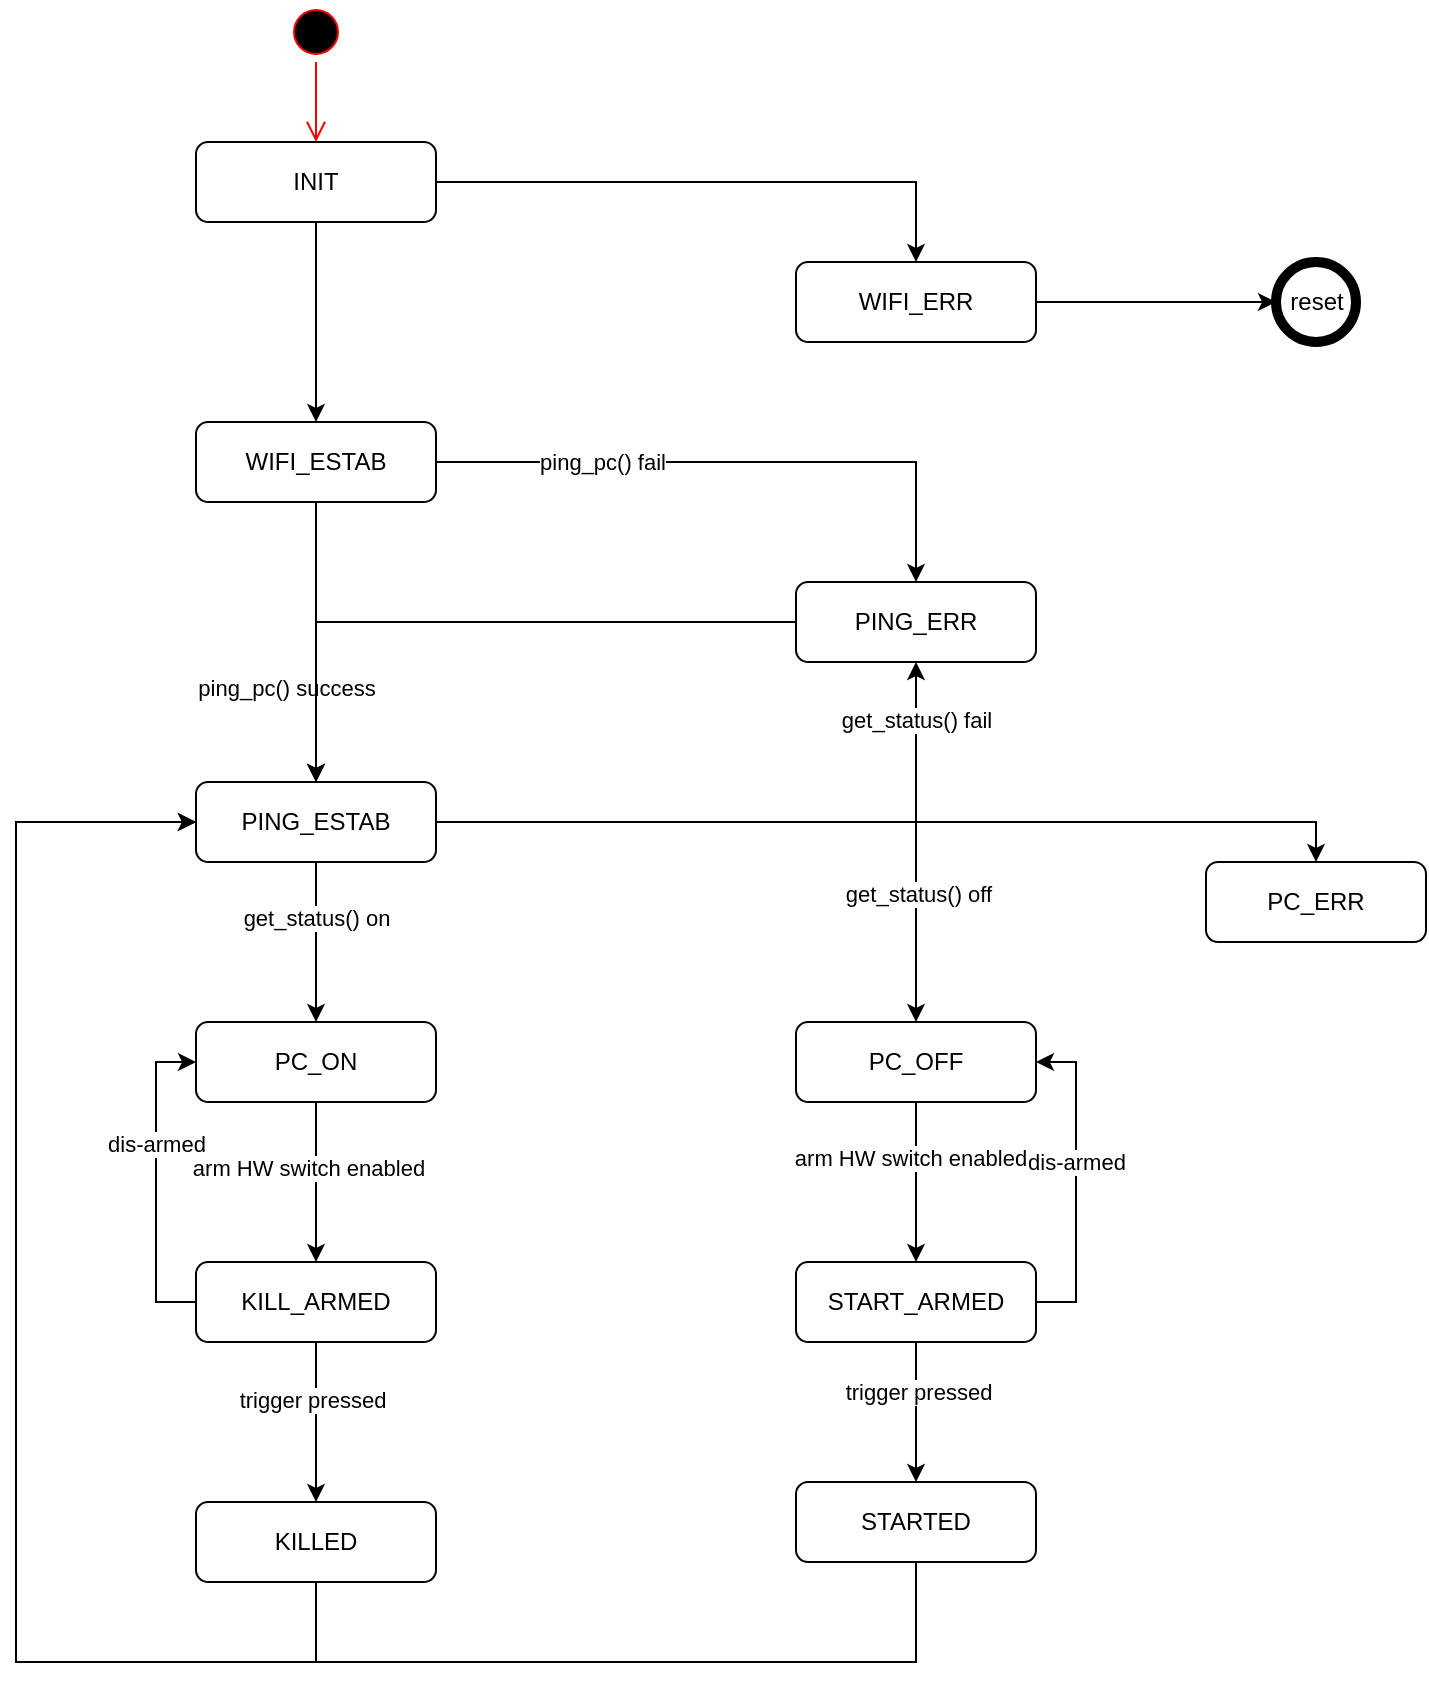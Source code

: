 <mxfile version="14.1.8" type="device"><diagram id="C5RBs43oDa-KdzZeNtuy" name="Page-1"><mxGraphModel dx="1185" dy="685" grid="1" gridSize="10" guides="1" tooltips="1" connect="1" arrows="1" fold="1" page="1" pageScale="1" pageWidth="827" pageHeight="1169" math="0" shadow="0"><root><mxCell id="WIyWlLk6GJQsqaUBKTNV-0"/><mxCell id="WIyWlLk6GJQsqaUBKTNV-1" parent="WIyWlLk6GJQsqaUBKTNV-0"/><mxCell id="BK0bzSk7cmZ82ae7kiCn-3" style="edgeStyle=orthogonalEdgeStyle;rounded=0;orthogonalLoop=1;jettySize=auto;html=1;entryX=0.5;entryY=0;entryDx=0;entryDy=0;" edge="1" parent="WIyWlLk6GJQsqaUBKTNV-1" source="WIyWlLk6GJQsqaUBKTNV-3" target="WIyWlLk6GJQsqaUBKTNV-11"><mxGeometry relative="1" as="geometry"/></mxCell><mxCell id="BK0bzSk7cmZ82ae7kiCn-4" style="edgeStyle=orthogonalEdgeStyle;rounded=0;orthogonalLoop=1;jettySize=auto;html=1;" edge="1" parent="WIyWlLk6GJQsqaUBKTNV-1" source="WIyWlLk6GJQsqaUBKTNV-3" target="BK0bzSk7cmZ82ae7kiCn-2"><mxGeometry relative="1" as="geometry"/></mxCell><mxCell id="WIyWlLk6GJQsqaUBKTNV-3" value="INIT" style="rounded=1;whiteSpace=wrap;html=1;fontSize=12;glass=0;strokeWidth=1;shadow=0;" parent="WIyWlLk6GJQsqaUBKTNV-1" vertex="1"><mxGeometry x="160" y="80" width="120" height="40" as="geometry"/></mxCell><mxCell id="BK0bzSk7cmZ82ae7kiCn-5" style="edgeStyle=orthogonalEdgeStyle;rounded=0;orthogonalLoop=1;jettySize=auto;html=1;entryX=0.5;entryY=0;entryDx=0;entryDy=0;" edge="1" parent="WIyWlLk6GJQsqaUBKTNV-1" source="WIyWlLk6GJQsqaUBKTNV-11" target="BK0bzSk7cmZ82ae7kiCn-0"><mxGeometry relative="1" as="geometry"/></mxCell><mxCell id="BK0bzSk7cmZ82ae7kiCn-11" value="ping_pc() success" style="edgeLabel;html=1;align=center;verticalAlign=middle;resizable=0;points=[];" vertex="1" connectable="0" parent="BK0bzSk7cmZ82ae7kiCn-5"><mxGeometry x="-0.167" y="-2" relative="1" as="geometry"><mxPoint x="-13" y="34.48" as="offset"/></mxGeometry></mxCell><mxCell id="BK0bzSk7cmZ82ae7kiCn-6" style="edgeStyle=orthogonalEdgeStyle;rounded=0;orthogonalLoop=1;jettySize=auto;html=1;" edge="1" parent="WIyWlLk6GJQsqaUBKTNV-1" source="WIyWlLk6GJQsqaUBKTNV-11" target="BK0bzSk7cmZ82ae7kiCn-1"><mxGeometry relative="1" as="geometry"/></mxCell><mxCell id="BK0bzSk7cmZ82ae7kiCn-13" value="ping_pc() fail" style="edgeLabel;html=1;align=center;verticalAlign=middle;resizable=0;points=[];" vertex="1" connectable="0" parent="BK0bzSk7cmZ82ae7kiCn-6"><mxGeometry x="-0.45" y="-3" relative="1" as="geometry"><mxPoint y="-2.97" as="offset"/></mxGeometry></mxCell><mxCell id="WIyWlLk6GJQsqaUBKTNV-11" value="WIFI_ESTAB" style="rounded=1;whiteSpace=wrap;html=1;fontSize=12;glass=0;strokeWidth=1;shadow=0;" parent="WIyWlLk6GJQsqaUBKTNV-1" vertex="1"><mxGeometry x="160" y="220" width="120" height="40" as="geometry"/></mxCell><mxCell id="BK0bzSk7cmZ82ae7kiCn-17" style="edgeStyle=orthogonalEdgeStyle;rounded=0;orthogonalLoop=1;jettySize=auto;html=1;entryX=0.5;entryY=0;entryDx=0;entryDy=0;" edge="1" parent="WIyWlLk6GJQsqaUBKTNV-1" source="BK0bzSk7cmZ82ae7kiCn-0" target="BK0bzSk7cmZ82ae7kiCn-15"><mxGeometry relative="1" as="geometry"/></mxCell><mxCell id="BK0bzSk7cmZ82ae7kiCn-23" value="get_status() on" style="edgeLabel;html=1;align=center;verticalAlign=middle;resizable=0;points=[];" vertex="1" connectable="0" parent="BK0bzSk7cmZ82ae7kiCn-17"><mxGeometry x="-0.313" relative="1" as="geometry"><mxPoint as="offset"/></mxGeometry></mxCell><mxCell id="BK0bzSk7cmZ82ae7kiCn-19" style="edgeStyle=orthogonalEdgeStyle;rounded=0;orthogonalLoop=1;jettySize=auto;html=1;" edge="1" parent="WIyWlLk6GJQsqaUBKTNV-1" source="BK0bzSk7cmZ82ae7kiCn-0" target="BK0bzSk7cmZ82ae7kiCn-16"><mxGeometry relative="1" as="geometry"/></mxCell><mxCell id="BK0bzSk7cmZ82ae7kiCn-22" value="get_status() off" style="edgeLabel;html=1;align=center;verticalAlign=middle;resizable=0;points=[];" vertex="1" connectable="0" parent="BK0bzSk7cmZ82ae7kiCn-19"><mxGeometry x="0.622" y="1" relative="1" as="geometry"><mxPoint as="offset"/></mxGeometry></mxCell><mxCell id="BK0bzSk7cmZ82ae7kiCn-20" style="edgeStyle=orthogonalEdgeStyle;rounded=0;orthogonalLoop=1;jettySize=auto;html=1;entryX=0.5;entryY=1;entryDx=0;entryDy=0;" edge="1" parent="WIyWlLk6GJQsqaUBKTNV-1" source="BK0bzSk7cmZ82ae7kiCn-0" target="BK0bzSk7cmZ82ae7kiCn-1"><mxGeometry relative="1" as="geometry"/></mxCell><mxCell id="BK0bzSk7cmZ82ae7kiCn-21" value="get_status() fail" style="edgeLabel;html=1;align=center;verticalAlign=middle;resizable=0;points=[];" vertex="1" connectable="0" parent="BK0bzSk7cmZ82ae7kiCn-20"><mxGeometry x="0.82" relative="1" as="geometry"><mxPoint as="offset"/></mxGeometry></mxCell><mxCell id="BK0bzSk7cmZ82ae7kiCn-26" style="edgeStyle=orthogonalEdgeStyle;rounded=0;orthogonalLoop=1;jettySize=auto;html=1;entryX=0.5;entryY=0;entryDx=0;entryDy=0;" edge="1" parent="WIyWlLk6GJQsqaUBKTNV-1" source="BK0bzSk7cmZ82ae7kiCn-0" target="BK0bzSk7cmZ82ae7kiCn-25"><mxGeometry relative="1" as="geometry"/></mxCell><mxCell id="BK0bzSk7cmZ82ae7kiCn-0" value="PING_ESTAB" style="rounded=1;whiteSpace=wrap;html=1;fontSize=12;glass=0;strokeWidth=1;shadow=0;" vertex="1" parent="WIyWlLk6GJQsqaUBKTNV-1"><mxGeometry x="160" y="400" width="120" height="40" as="geometry"/></mxCell><mxCell id="BK0bzSk7cmZ82ae7kiCn-18" style="edgeStyle=orthogonalEdgeStyle;rounded=0;orthogonalLoop=1;jettySize=auto;html=1;entryX=0.5;entryY=0;entryDx=0;entryDy=0;" edge="1" parent="WIyWlLk6GJQsqaUBKTNV-1" source="BK0bzSk7cmZ82ae7kiCn-1" target="BK0bzSk7cmZ82ae7kiCn-0"><mxGeometry relative="1" as="geometry"/></mxCell><mxCell id="BK0bzSk7cmZ82ae7kiCn-1" value="PING_ERR" style="rounded=1;whiteSpace=wrap;html=1;fontSize=12;glass=0;strokeWidth=1;shadow=0;" vertex="1" parent="WIyWlLk6GJQsqaUBKTNV-1"><mxGeometry x="460" y="300" width="120" height="40" as="geometry"/></mxCell><mxCell id="BK0bzSk7cmZ82ae7kiCn-10" style="edgeStyle=orthogonalEdgeStyle;rounded=0;orthogonalLoop=1;jettySize=auto;html=1;entryX=0;entryY=0.5;entryDx=0;entryDy=0;" edge="1" parent="WIyWlLk6GJQsqaUBKTNV-1" source="BK0bzSk7cmZ82ae7kiCn-2" target="BK0bzSk7cmZ82ae7kiCn-9"><mxGeometry relative="1" as="geometry"/></mxCell><mxCell id="BK0bzSk7cmZ82ae7kiCn-2" value="WIFI_ERR" style="rounded=1;whiteSpace=wrap;html=1;fontSize=12;glass=0;strokeWidth=1;shadow=0;" vertex="1" parent="WIyWlLk6GJQsqaUBKTNV-1"><mxGeometry x="460" y="140" width="120" height="40" as="geometry"/></mxCell><mxCell id="BK0bzSk7cmZ82ae7kiCn-7" value="" style="ellipse;html=1;shape=startState;fillColor=#000000;strokeColor=#ff0000;" vertex="1" parent="WIyWlLk6GJQsqaUBKTNV-1"><mxGeometry x="205" y="10" width="30" height="30" as="geometry"/></mxCell><mxCell id="BK0bzSk7cmZ82ae7kiCn-8" value="" style="edgeStyle=orthogonalEdgeStyle;html=1;verticalAlign=bottom;endArrow=open;endSize=8;strokeColor=#ff0000;" edge="1" source="BK0bzSk7cmZ82ae7kiCn-7" parent="WIyWlLk6GJQsqaUBKTNV-1"><mxGeometry relative="1" as="geometry"><mxPoint x="220" y="80" as="targetPoint"/></mxGeometry></mxCell><mxCell id="BK0bzSk7cmZ82ae7kiCn-9" value="reset" style="shape=ellipse;html=1;dashed=0;whitespace=wrap;aspect=fixed;strokeWidth=5;perimeter=ellipsePerimeter;" vertex="1" parent="WIyWlLk6GJQsqaUBKTNV-1"><mxGeometry x="700" y="140" width="40" height="40" as="geometry"/></mxCell><mxCell id="BK0bzSk7cmZ82ae7kiCn-31" style="edgeStyle=orthogonalEdgeStyle;rounded=0;orthogonalLoop=1;jettySize=auto;html=1;entryX=0.5;entryY=0;entryDx=0;entryDy=0;" edge="1" parent="WIyWlLk6GJQsqaUBKTNV-1" source="BK0bzSk7cmZ82ae7kiCn-15" target="BK0bzSk7cmZ82ae7kiCn-28"><mxGeometry relative="1" as="geometry"/></mxCell><mxCell id="BK0bzSk7cmZ82ae7kiCn-32" value="arm HW switch enabled" style="edgeLabel;html=1;align=center;verticalAlign=middle;resizable=0;points=[];" vertex="1" connectable="0" parent="BK0bzSk7cmZ82ae7kiCn-31"><mxGeometry x="-0.192" y="-4" relative="1" as="geometry"><mxPoint as="offset"/></mxGeometry></mxCell><mxCell id="BK0bzSk7cmZ82ae7kiCn-15" value="PC_ON" style="rounded=1;whiteSpace=wrap;html=1;fontSize=12;glass=0;strokeWidth=1;shadow=0;" vertex="1" parent="WIyWlLk6GJQsqaUBKTNV-1"><mxGeometry x="160" y="520" width="120" height="40" as="geometry"/></mxCell><mxCell id="BK0bzSk7cmZ82ae7kiCn-30" style="edgeStyle=orthogonalEdgeStyle;rounded=0;orthogonalLoop=1;jettySize=auto;html=1;entryX=0.5;entryY=0;entryDx=0;entryDy=0;" edge="1" parent="WIyWlLk6GJQsqaUBKTNV-1" source="BK0bzSk7cmZ82ae7kiCn-16" target="BK0bzSk7cmZ82ae7kiCn-29"><mxGeometry relative="1" as="geometry"/></mxCell><mxCell id="BK0bzSk7cmZ82ae7kiCn-33" value="arm HW switch enabled" style="edgeLabel;html=1;align=center;verticalAlign=middle;resizable=0;points=[];" vertex="1" connectable="0" parent="BK0bzSk7cmZ82ae7kiCn-30"><mxGeometry x="-0.296" y="-3" relative="1" as="geometry"><mxPoint as="offset"/></mxGeometry></mxCell><mxCell id="BK0bzSk7cmZ82ae7kiCn-16" value="PC_OFF" style="rounded=1;whiteSpace=wrap;html=1;fontSize=12;glass=0;strokeWidth=1;shadow=0;" vertex="1" parent="WIyWlLk6GJQsqaUBKTNV-1"><mxGeometry x="460" y="520" width="120" height="40" as="geometry"/></mxCell><mxCell id="BK0bzSk7cmZ82ae7kiCn-25" value="PC_ERR" style="rounded=1;whiteSpace=wrap;html=1;" vertex="1" parent="WIyWlLk6GJQsqaUBKTNV-1"><mxGeometry x="665" y="440" width="110" height="40" as="geometry"/></mxCell><mxCell id="BK0bzSk7cmZ82ae7kiCn-36" style="edgeStyle=orthogonalEdgeStyle;rounded=0;orthogonalLoop=1;jettySize=auto;html=1;" edge="1" parent="WIyWlLk6GJQsqaUBKTNV-1" source="BK0bzSk7cmZ82ae7kiCn-28" target="BK0bzSk7cmZ82ae7kiCn-34"><mxGeometry relative="1" as="geometry"/></mxCell><mxCell id="BK0bzSk7cmZ82ae7kiCn-38" value="trigger pressed" style="edgeLabel;html=1;align=center;verticalAlign=middle;resizable=0;points=[];" vertex="1" connectable="0" parent="BK0bzSk7cmZ82ae7kiCn-36"><mxGeometry x="-0.278" y="-2" relative="1" as="geometry"><mxPoint as="offset"/></mxGeometry></mxCell><mxCell id="BK0bzSk7cmZ82ae7kiCn-40" style="edgeStyle=orthogonalEdgeStyle;rounded=0;orthogonalLoop=1;jettySize=auto;html=1;entryX=0;entryY=0.5;entryDx=0;entryDy=0;" edge="1" parent="WIyWlLk6GJQsqaUBKTNV-1" source="BK0bzSk7cmZ82ae7kiCn-28" target="BK0bzSk7cmZ82ae7kiCn-15"><mxGeometry relative="1" as="geometry"><Array as="points"><mxPoint x="220" y="660"/><mxPoint x="140" y="660"/><mxPoint x="140" y="540"/></Array></mxGeometry></mxCell><mxCell id="BK0bzSk7cmZ82ae7kiCn-41" value="dis-armed" style="edgeLabel;html=1;align=center;verticalAlign=middle;resizable=0;points=[];" vertex="1" connectable="0" parent="BK0bzSk7cmZ82ae7kiCn-40"><mxGeometry x="0.236" relative="1" as="geometry"><mxPoint as="offset"/></mxGeometry></mxCell><mxCell id="BK0bzSk7cmZ82ae7kiCn-28" value="KILL_ARMED" style="rounded=1;whiteSpace=wrap;html=1;fontSize=12;glass=0;strokeWidth=1;shadow=0;" vertex="1" parent="WIyWlLk6GJQsqaUBKTNV-1"><mxGeometry x="160" y="640" width="120" height="40" as="geometry"/></mxCell><mxCell id="BK0bzSk7cmZ82ae7kiCn-37" style="edgeStyle=orthogonalEdgeStyle;rounded=0;orthogonalLoop=1;jettySize=auto;html=1;entryX=0.5;entryY=0;entryDx=0;entryDy=0;" edge="1" parent="WIyWlLk6GJQsqaUBKTNV-1" source="BK0bzSk7cmZ82ae7kiCn-29" target="BK0bzSk7cmZ82ae7kiCn-35"><mxGeometry relative="1" as="geometry"><Array as="points"><mxPoint x="520" y="700"/><mxPoint x="520" y="700"/></Array></mxGeometry></mxCell><mxCell id="BK0bzSk7cmZ82ae7kiCn-39" value="trigger pressed" style="edgeLabel;html=1;align=center;verticalAlign=middle;resizable=0;points=[];" vertex="1" connectable="0" parent="BK0bzSk7cmZ82ae7kiCn-37"><mxGeometry x="-0.294" y="1" relative="1" as="geometry"><mxPoint as="offset"/></mxGeometry></mxCell><mxCell id="BK0bzSk7cmZ82ae7kiCn-42" style="edgeStyle=orthogonalEdgeStyle;rounded=0;orthogonalLoop=1;jettySize=auto;html=1;entryX=1;entryY=0.5;entryDx=0;entryDy=0;" edge="1" parent="WIyWlLk6GJQsqaUBKTNV-1" source="BK0bzSk7cmZ82ae7kiCn-29" target="BK0bzSk7cmZ82ae7kiCn-16"><mxGeometry relative="1" as="geometry"><Array as="points"><mxPoint x="520" y="660"/><mxPoint x="600" y="660"/><mxPoint x="600" y="540"/></Array></mxGeometry></mxCell><mxCell id="BK0bzSk7cmZ82ae7kiCn-43" value="dis-armed" style="edgeLabel;html=1;align=center;verticalAlign=middle;resizable=0;points=[];" vertex="1" connectable="0" parent="BK0bzSk7cmZ82ae7kiCn-42"><mxGeometry x="0.127" relative="1" as="geometry"><mxPoint as="offset"/></mxGeometry></mxCell><mxCell id="BK0bzSk7cmZ82ae7kiCn-29" value="START_ARMED" style="rounded=1;whiteSpace=wrap;html=1;fontSize=12;glass=0;strokeWidth=1;shadow=0;" vertex="1" parent="WIyWlLk6GJQsqaUBKTNV-1"><mxGeometry x="460" y="640" width="120" height="40" as="geometry"/></mxCell><mxCell id="BK0bzSk7cmZ82ae7kiCn-44" style="edgeStyle=orthogonalEdgeStyle;rounded=0;orthogonalLoop=1;jettySize=auto;html=1;entryX=0;entryY=0.5;entryDx=0;entryDy=0;" edge="1" parent="WIyWlLk6GJQsqaUBKTNV-1" source="BK0bzSk7cmZ82ae7kiCn-34" target="BK0bzSk7cmZ82ae7kiCn-0"><mxGeometry relative="1" as="geometry"><Array as="points"><mxPoint x="220" y="840"/><mxPoint x="70" y="840"/><mxPoint x="70" y="420"/></Array></mxGeometry></mxCell><mxCell id="BK0bzSk7cmZ82ae7kiCn-34" value="KILLED" style="rounded=1;whiteSpace=wrap;html=1;fontSize=12;glass=0;strokeWidth=1;shadow=0;" vertex="1" parent="WIyWlLk6GJQsqaUBKTNV-1"><mxGeometry x="160" y="760" width="120" height="40" as="geometry"/></mxCell><mxCell id="BK0bzSk7cmZ82ae7kiCn-45" style="edgeStyle=orthogonalEdgeStyle;rounded=0;orthogonalLoop=1;jettySize=auto;html=1;" edge="1" parent="WIyWlLk6GJQsqaUBKTNV-1" source="BK0bzSk7cmZ82ae7kiCn-35"><mxGeometry relative="1" as="geometry"><mxPoint x="160" y="420" as="targetPoint"/><Array as="points"><mxPoint x="520" y="840"/><mxPoint x="70" y="840"/><mxPoint x="70" y="420"/></Array></mxGeometry></mxCell><mxCell id="BK0bzSk7cmZ82ae7kiCn-35" value="STARTED" style="rounded=1;whiteSpace=wrap;html=1;fontSize=12;glass=0;strokeWidth=1;shadow=0;" vertex="1" parent="WIyWlLk6GJQsqaUBKTNV-1"><mxGeometry x="460" y="750" width="120" height="40" as="geometry"/></mxCell></root></mxGraphModel></diagram></mxfile>